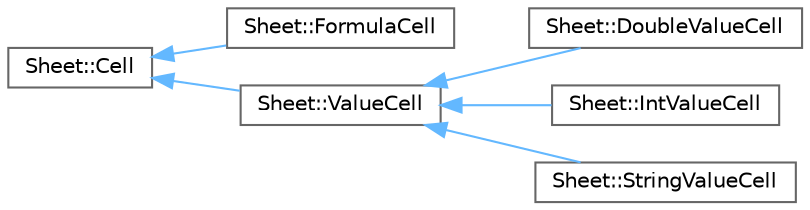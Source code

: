 digraph "Graphical Class Hierarchy"
{
 // LATEX_PDF_SIZE
  bgcolor="transparent";
  edge [fontname=Helvetica,fontsize=10,labelfontname=Helvetica,labelfontsize=10];
  node [fontname=Helvetica,fontsize=10,shape=box,height=0.2,width=0.4];
  rankdir="LR";
  Node0 [id="Node000000",label="Sheet::Cell",height=0.2,width=0.4,color="grey40", fillcolor="white", style="filled",URL="$classSheet_1_1Cell.html",tooltip=" "];
  Node0 -> Node1 [id="edge1_Node000000_Node000001",dir="back",color="steelblue1",style="solid",tooltip=" "];
  Node1 [id="Node000001",label="Sheet::FormulaCell",height=0.2,width=0.4,color="grey40", fillcolor="white", style="filled",URL="$classSheet_1_1FormulaCell.html",tooltip=" "];
  Node0 -> Node2 [id="edge2_Node000000_Node000002",dir="back",color="steelblue1",style="solid",tooltip=" "];
  Node2 [id="Node000002",label="Sheet::ValueCell",height=0.2,width=0.4,color="grey40", fillcolor="white", style="filled",URL="$classSheet_1_1ValueCell.html",tooltip=" "];
  Node2 -> Node3 [id="edge3_Node000002_Node000003",dir="back",color="steelblue1",style="solid",tooltip=" "];
  Node3 [id="Node000003",label="Sheet::DoubleValueCell",height=0.2,width=0.4,color="grey40", fillcolor="white", style="filled",URL="$classSheet_1_1DoubleValueCell.html",tooltip=" "];
  Node2 -> Node4 [id="edge4_Node000002_Node000004",dir="back",color="steelblue1",style="solid",tooltip=" "];
  Node4 [id="Node000004",label="Sheet::IntValueCell",height=0.2,width=0.4,color="grey40", fillcolor="white", style="filled",URL="$classSheet_1_1IntValueCell.html",tooltip=" "];
  Node2 -> Node5 [id="edge5_Node000002_Node000005",dir="back",color="steelblue1",style="solid",tooltip=" "];
  Node5 [id="Node000005",label="Sheet::StringValueCell",height=0.2,width=0.4,color="grey40", fillcolor="white", style="filled",URL="$classSheet_1_1StringValueCell.html",tooltip=" "];
}
